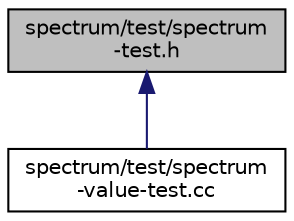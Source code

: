 digraph "spectrum/test/spectrum-test.h"
{
  edge [fontname="Helvetica",fontsize="10",labelfontname="Helvetica",labelfontsize="10"];
  node [fontname="Helvetica",fontsize="10",shape=record];
  Node1 [label="spectrum/test/spectrum\l-test.h",height=0.2,width=0.4,color="black", fillcolor="grey75", style="filled", fontcolor="black"];
  Node1 -> Node2 [dir="back",color="midnightblue",fontsize="10",style="solid"];
  Node2 [label="spectrum/test/spectrum\l-value-test.cc",height=0.2,width=0.4,color="black", fillcolor="white", style="filled",URL="$d9/d8a/spectrum-value-test_8cc.html"];
}
